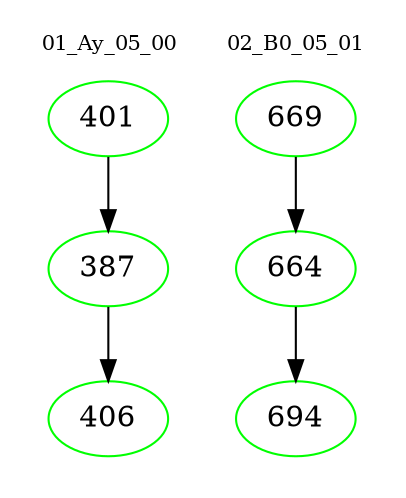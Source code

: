 digraph{
subgraph cluster_0 {
color = white
label = "01_Ay_05_00";
fontsize=10;
T0_401 [label="401", color="green"]
T0_401 -> T0_387 [color="black"]
T0_387 [label="387", color="green"]
T0_387 -> T0_406 [color="black"]
T0_406 [label="406", color="green"]
}
subgraph cluster_1 {
color = white
label = "02_B0_05_01";
fontsize=10;
T1_669 [label="669", color="green"]
T1_669 -> T1_664 [color="black"]
T1_664 [label="664", color="green"]
T1_664 -> T1_694 [color="black"]
T1_694 [label="694", color="green"]
}
}

